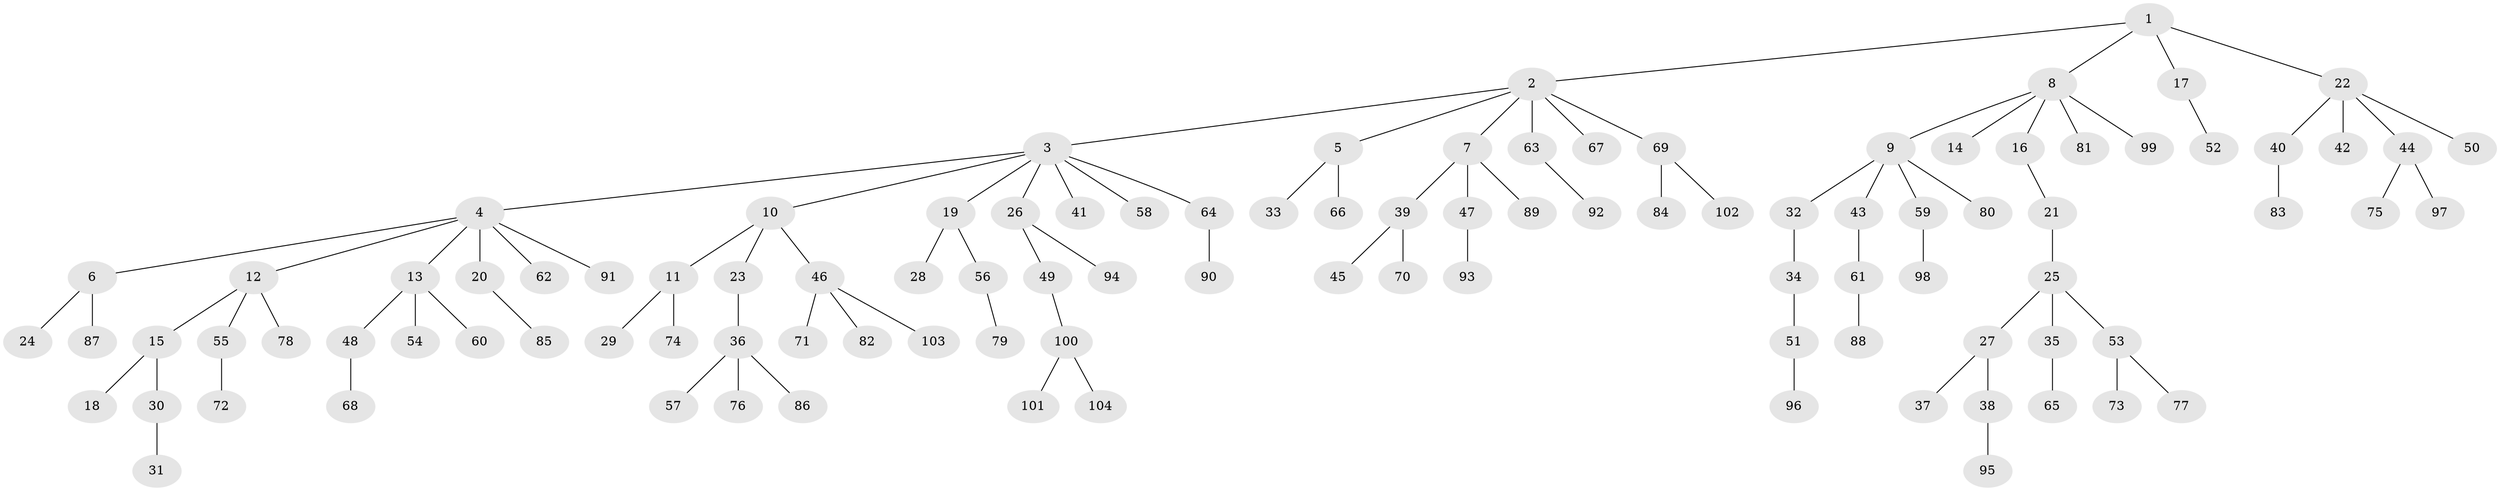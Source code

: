 // Generated by graph-tools (version 1.1) at 2025/02/03/09/25 03:02:20]
// undirected, 104 vertices, 103 edges
graph export_dot {
graph [start="1"]
  node [color=gray90,style=filled];
  1;
  2;
  3;
  4;
  5;
  6;
  7;
  8;
  9;
  10;
  11;
  12;
  13;
  14;
  15;
  16;
  17;
  18;
  19;
  20;
  21;
  22;
  23;
  24;
  25;
  26;
  27;
  28;
  29;
  30;
  31;
  32;
  33;
  34;
  35;
  36;
  37;
  38;
  39;
  40;
  41;
  42;
  43;
  44;
  45;
  46;
  47;
  48;
  49;
  50;
  51;
  52;
  53;
  54;
  55;
  56;
  57;
  58;
  59;
  60;
  61;
  62;
  63;
  64;
  65;
  66;
  67;
  68;
  69;
  70;
  71;
  72;
  73;
  74;
  75;
  76;
  77;
  78;
  79;
  80;
  81;
  82;
  83;
  84;
  85;
  86;
  87;
  88;
  89;
  90;
  91;
  92;
  93;
  94;
  95;
  96;
  97;
  98;
  99;
  100;
  101;
  102;
  103;
  104;
  1 -- 2;
  1 -- 8;
  1 -- 17;
  1 -- 22;
  2 -- 3;
  2 -- 5;
  2 -- 7;
  2 -- 63;
  2 -- 67;
  2 -- 69;
  3 -- 4;
  3 -- 10;
  3 -- 19;
  3 -- 26;
  3 -- 41;
  3 -- 58;
  3 -- 64;
  4 -- 6;
  4 -- 12;
  4 -- 13;
  4 -- 20;
  4 -- 62;
  4 -- 91;
  5 -- 33;
  5 -- 66;
  6 -- 24;
  6 -- 87;
  7 -- 39;
  7 -- 47;
  7 -- 89;
  8 -- 9;
  8 -- 14;
  8 -- 16;
  8 -- 81;
  8 -- 99;
  9 -- 32;
  9 -- 43;
  9 -- 59;
  9 -- 80;
  10 -- 11;
  10 -- 23;
  10 -- 46;
  11 -- 29;
  11 -- 74;
  12 -- 15;
  12 -- 55;
  12 -- 78;
  13 -- 48;
  13 -- 54;
  13 -- 60;
  15 -- 18;
  15 -- 30;
  16 -- 21;
  17 -- 52;
  19 -- 28;
  19 -- 56;
  20 -- 85;
  21 -- 25;
  22 -- 40;
  22 -- 42;
  22 -- 44;
  22 -- 50;
  23 -- 36;
  25 -- 27;
  25 -- 35;
  25 -- 53;
  26 -- 49;
  26 -- 94;
  27 -- 37;
  27 -- 38;
  30 -- 31;
  32 -- 34;
  34 -- 51;
  35 -- 65;
  36 -- 57;
  36 -- 76;
  36 -- 86;
  38 -- 95;
  39 -- 45;
  39 -- 70;
  40 -- 83;
  43 -- 61;
  44 -- 75;
  44 -- 97;
  46 -- 71;
  46 -- 82;
  46 -- 103;
  47 -- 93;
  48 -- 68;
  49 -- 100;
  51 -- 96;
  53 -- 73;
  53 -- 77;
  55 -- 72;
  56 -- 79;
  59 -- 98;
  61 -- 88;
  63 -- 92;
  64 -- 90;
  69 -- 84;
  69 -- 102;
  100 -- 101;
  100 -- 104;
}
